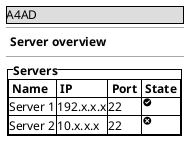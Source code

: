 @startsalt
{
    {* A4AD }
    --
    {
    <b> Server overview </b>
    }
    --
    {
        {^"<b>Servers"
            {#
                <b> Name </b> | <b> IP </b> | <b> Port </b> | <b> State </b>
                Server 1 | 192.x.x.x | 22 | <&circle-check>
                Server 2 | 10.x.x.x  | 22 | <&circle-x>
            }
        }
    }
}
@endsalt